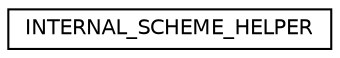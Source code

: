digraph "Graphical Class Hierarchy"
{
  edge [fontname="Helvetica",fontsize="10",labelfontname="Helvetica",labelfontsize="10"];
  node [fontname="Helvetica",fontsize="10",shape=record];
  rankdir="LR";
  Node1 [label="INTERNAL_SCHEME_HELPER",height=0.2,width=0.4,color="black", fillcolor="white", style="filled",URL="$classINTERNAL__SCHEME__HELPER.html"];
}
